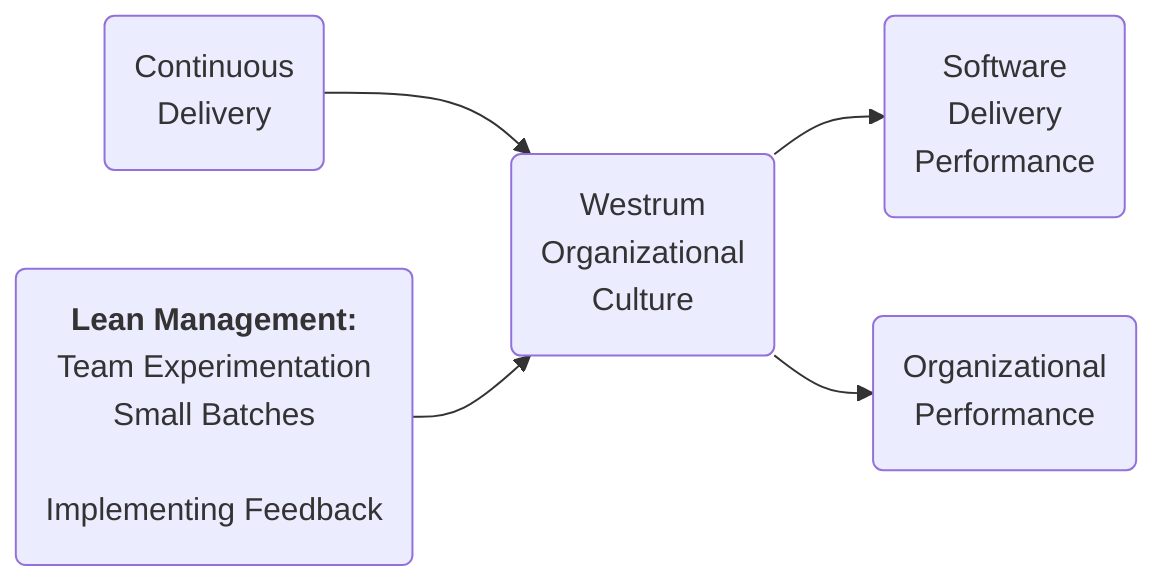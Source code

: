 graph LR
A("Continuous<br/>Delivery")
B("<strong>Lean Management:</strong><br> Team Experimentation<br> Small Batches<br>
Implementing Feedback")
C("Westrum<br/>Organizational<br/>Culture")
D("Software<br/>Delivery<br/>Performance")
F("Organizational<br/>Performance")
A-->C
B-->C
C --> D("Software<br/>Delivery<br/>Performance")
C --> F("Organizational<br/>Performance")
